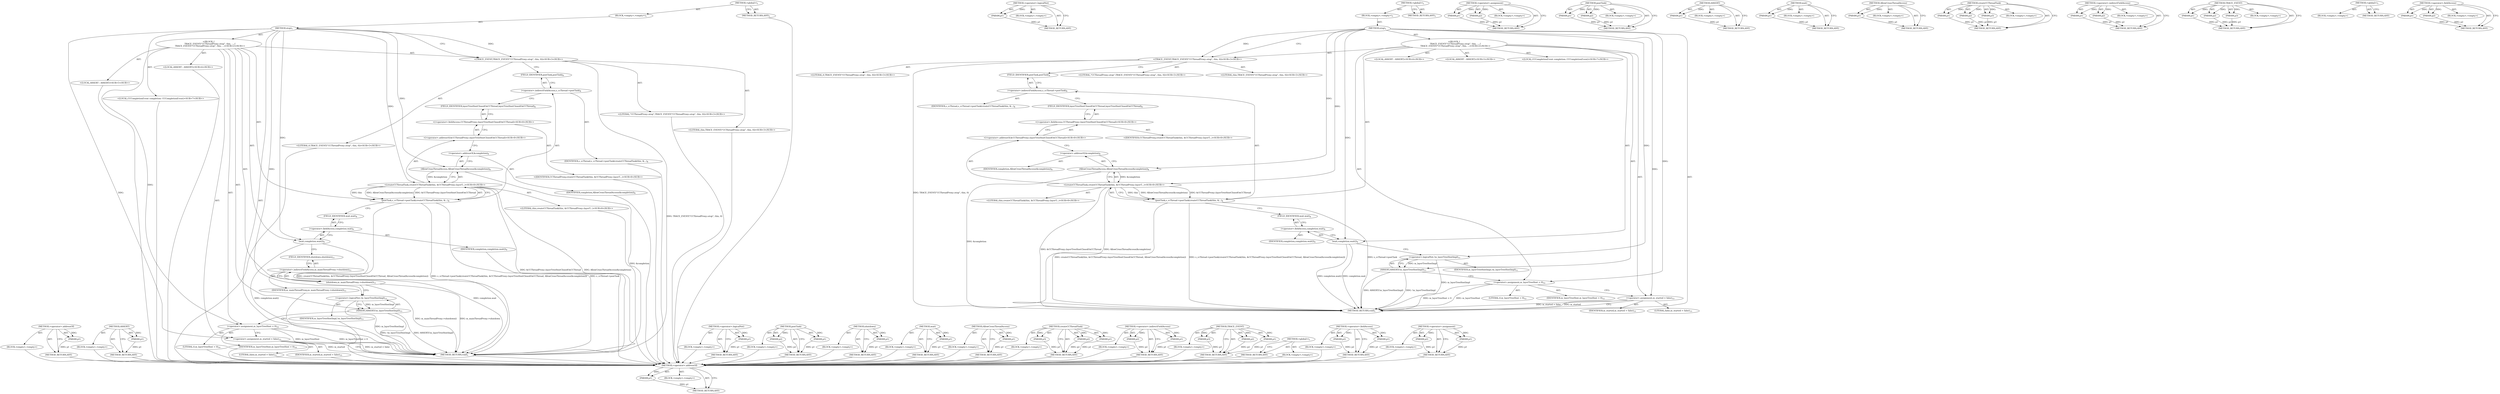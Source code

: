 digraph "&lt;operator&gt;.assignment" {
vulnerable_92 [label=<(METHOD,&lt;operator&gt;.addressOf)>];
vulnerable_93 [label=<(PARAM,p1)>];
vulnerable_94 [label=<(BLOCK,&lt;empty&gt;,&lt;empty&gt;)>];
vulnerable_95 [label=<(METHOD_RETURN,ANY)>];
vulnerable_113 [label=<(METHOD,&lt;operator&gt;.logicalNot)>];
vulnerable_114 [label=<(PARAM,p1)>];
vulnerable_115 [label=<(BLOCK,&lt;empty&gt;,&lt;empty&gt;)>];
vulnerable_116 [label=<(METHOD_RETURN,ANY)>];
vulnerable_6 [label=<(METHOD,&lt;global&gt;)<SUB>1</SUB>>];
vulnerable_7 [label=<(BLOCK,&lt;empty&gt;,&lt;empty&gt;)<SUB>1</SUB>>];
vulnerable_8 [label=<(METHOD,stop)<SUB>1</SUB>>];
vulnerable_9 [label="<(BLOCK,{
    TRACE_EVENT(&quot;CCThreadProxy::stop&quot;, this, ...,{
    TRACE_EVENT(&quot;CCThreadProxy::stop&quot;, this, ...)<SUB>2</SUB>>"];
vulnerable_10 [label="<(TRACE_EVENT,TRACE_EVENT(&quot;CCThreadProxy::stop&quot;, this, 0))<SUB>3</SUB>>"];
vulnerable_11 [label="<(LITERAL,&quot;CCThreadProxy::stop&quot;,TRACE_EVENT(&quot;CCThreadProxy::stop&quot;, this, 0))<SUB>3</SUB>>"];
vulnerable_12 [label="<(LITERAL,this,TRACE_EVENT(&quot;CCThreadProxy::stop&quot;, this, 0))<SUB>3</SUB>>"];
vulnerable_13 [label="<(LITERAL,0,TRACE_EVENT(&quot;CCThreadProxy::stop&quot;, this, 0))<SUB>3</SUB>>"];
vulnerable_14 [label="<(LOCAL,ASSERT : ASSERT)<SUB>4</SUB>>"];
vulnerable_15 [label="<(LOCAL,ASSERT : ASSERT)<SUB>5</SUB>>"];
vulnerable_16 [label="<(LOCAL,CCCompletionEvent completion: CCCompletionEvent)<SUB>7</SUB>>"];
vulnerable_17 [label=<(postTask,s_ccThread-&gt;postTask(createCCThreadTask(this, &amp;...)<SUB>8</SUB>>];
vulnerable_18 [label=<(&lt;operator&gt;.indirectFieldAccess,s_ccThread-&gt;postTask)<SUB>8</SUB>>];
vulnerable_19 [label=<(IDENTIFIER,s_ccThread,s_ccThread-&gt;postTask(createCCThreadTask(this, &amp;...)<SUB>8</SUB>>];
vulnerable_20 [label=<(FIELD_IDENTIFIER,postTask,postTask)<SUB>8</SUB>>];
vulnerable_21 [label="<(createCCThreadTask,createCCThreadTask(this, &amp;CCThreadProxy::layerT...)<SUB>8</SUB>>"];
vulnerable_22 [label="<(LITERAL,this,createCCThreadTask(this, &amp;CCThreadProxy::layerT...)<SUB>8</SUB>>"];
vulnerable_23 [label="<(&lt;operator&gt;.addressOf,&amp;CCThreadProxy::layerTreeHostClosedOnCCThread)<SUB>8</SUB>>"];
vulnerable_24 [label="<(&lt;operator&gt;.fieldAccess,CCThreadProxy::layerTreeHostClosedOnCCThread)<SUB>8</SUB>>"];
vulnerable_25 [label="<(IDENTIFIER,CCThreadProxy,createCCThreadTask(this, &amp;CCThreadProxy::layerT...)<SUB>8</SUB>>"];
vulnerable_26 [label=<(FIELD_IDENTIFIER,layerTreeHostClosedOnCCThread,layerTreeHostClosedOnCCThread)<SUB>8</SUB>>];
vulnerable_27 [label=<(AllowCrossThreadAccess,AllowCrossThreadAccess(&amp;completion))<SUB>8</SUB>>];
vulnerable_28 [label=<(&lt;operator&gt;.addressOf,&amp;completion)<SUB>8</SUB>>];
vulnerable_29 [label=<(IDENTIFIER,completion,AllowCrossThreadAccess(&amp;completion))<SUB>8</SUB>>];
vulnerable_30 [label=<(wait,completion.wait())<SUB>9</SUB>>];
vulnerable_31 [label=<(&lt;operator&gt;.fieldAccess,completion.wait)<SUB>9</SUB>>];
vulnerable_32 [label=<(IDENTIFIER,completion,completion.wait())<SUB>9</SUB>>];
vulnerable_33 [label=<(FIELD_IDENTIFIER,wait,wait)<SUB>9</SUB>>];
vulnerable_34 [label=<(ASSERT,ASSERT(!m_layerTreeHostImpl))<SUB>11</SUB>>];
vulnerable_35 [label=<(&lt;operator&gt;.logicalNot,!m_layerTreeHostImpl)<SUB>11</SUB>>];
vulnerable_36 [label=<(IDENTIFIER,m_layerTreeHostImpl,!m_layerTreeHostImpl)<SUB>11</SUB>>];
vulnerable_37 [label=<(&lt;operator&gt;.assignment,m_layerTreeHost = 0)<SUB>12</SUB>>];
vulnerable_38 [label=<(IDENTIFIER,m_layerTreeHost,m_layerTreeHost = 0)<SUB>12</SUB>>];
vulnerable_39 [label=<(LITERAL,0,m_layerTreeHost = 0)<SUB>12</SUB>>];
vulnerable_40 [label=<(&lt;operator&gt;.assignment,m_started = false)<SUB>13</SUB>>];
vulnerable_41 [label=<(IDENTIFIER,m_started,m_started = false)<SUB>13</SUB>>];
vulnerable_42 [label=<(LITERAL,false,m_started = false)<SUB>13</SUB>>];
vulnerable_43 [label=<(METHOD_RETURN,void)<SUB>1</SUB>>];
vulnerable_45 [label=<(METHOD_RETURN,ANY)<SUB>1</SUB>>];
vulnerable_117 [label=<(METHOD,&lt;operator&gt;.assignment)>];
vulnerable_118 [label=<(PARAM,p1)>];
vulnerable_119 [label=<(PARAM,p2)>];
vulnerable_120 [label=<(BLOCK,&lt;empty&gt;,&lt;empty&gt;)>];
vulnerable_121 [label=<(METHOD_RETURN,ANY)>];
vulnerable_76 [label=<(METHOD,postTask)>];
vulnerable_77 [label=<(PARAM,p1)>];
vulnerable_78 [label=<(PARAM,p2)>];
vulnerable_79 [label=<(BLOCK,&lt;empty&gt;,&lt;empty&gt;)>];
vulnerable_80 [label=<(METHOD_RETURN,ANY)>];
vulnerable_109 [label=<(METHOD,ASSERT)>];
vulnerable_110 [label=<(PARAM,p1)>];
vulnerable_111 [label=<(BLOCK,&lt;empty&gt;,&lt;empty&gt;)>];
vulnerable_112 [label=<(METHOD_RETURN,ANY)>];
vulnerable_105 [label=<(METHOD,wait)>];
vulnerable_106 [label=<(PARAM,p1)>];
vulnerable_107 [label=<(BLOCK,&lt;empty&gt;,&lt;empty&gt;)>];
vulnerable_108 [label=<(METHOD_RETURN,ANY)>];
vulnerable_101 [label=<(METHOD,AllowCrossThreadAccess)>];
vulnerable_102 [label=<(PARAM,p1)>];
vulnerable_103 [label=<(BLOCK,&lt;empty&gt;,&lt;empty&gt;)>];
vulnerable_104 [label=<(METHOD_RETURN,ANY)>];
vulnerable_86 [label=<(METHOD,createCCThreadTask)>];
vulnerable_87 [label=<(PARAM,p1)>];
vulnerable_88 [label=<(PARAM,p2)>];
vulnerable_89 [label=<(PARAM,p3)>];
vulnerable_90 [label=<(BLOCK,&lt;empty&gt;,&lt;empty&gt;)>];
vulnerable_91 [label=<(METHOD_RETURN,ANY)>];
vulnerable_81 [label=<(METHOD,&lt;operator&gt;.indirectFieldAccess)>];
vulnerable_82 [label=<(PARAM,p1)>];
vulnerable_83 [label=<(PARAM,p2)>];
vulnerable_84 [label=<(BLOCK,&lt;empty&gt;,&lt;empty&gt;)>];
vulnerable_85 [label=<(METHOD_RETURN,ANY)>];
vulnerable_70 [label=<(METHOD,TRACE_EVENT)>];
vulnerable_71 [label=<(PARAM,p1)>];
vulnerable_72 [label=<(PARAM,p2)>];
vulnerable_73 [label=<(PARAM,p3)>];
vulnerable_74 [label=<(BLOCK,&lt;empty&gt;,&lt;empty&gt;)>];
vulnerable_75 [label=<(METHOD_RETURN,ANY)>];
vulnerable_64 [label=<(METHOD,&lt;global&gt;)<SUB>1</SUB>>];
vulnerable_65 [label=<(BLOCK,&lt;empty&gt;,&lt;empty&gt;)>];
vulnerable_66 [label=<(METHOD_RETURN,ANY)>];
vulnerable_96 [label=<(METHOD,&lt;operator&gt;.fieldAccess)>];
vulnerable_97 [label=<(PARAM,p1)>];
vulnerable_98 [label=<(PARAM,p2)>];
vulnerable_99 [label=<(BLOCK,&lt;empty&gt;,&lt;empty&gt;)>];
vulnerable_100 [label=<(METHOD_RETURN,ANY)>];
fixed_96 [label=<(METHOD,&lt;operator&gt;.addressOf)>];
fixed_97 [label=<(PARAM,p1)>];
fixed_98 [label=<(BLOCK,&lt;empty&gt;,&lt;empty&gt;)>];
fixed_99 [label=<(METHOD_RETURN,ANY)>];
fixed_117 [label=<(METHOD,ASSERT)>];
fixed_118 [label=<(PARAM,p1)>];
fixed_119 [label=<(BLOCK,&lt;empty&gt;,&lt;empty&gt;)>];
fixed_120 [label=<(METHOD_RETURN,ANY)>];
fixed_6 [label=<(METHOD,&lt;global&gt;)<SUB>1</SUB>>];
fixed_7 [label=<(BLOCK,&lt;empty&gt;,&lt;empty&gt;)<SUB>1</SUB>>];
fixed_8 [label=<(METHOD,stop)<SUB>1</SUB>>];
fixed_9 [label="<(BLOCK,{
    TRACE_EVENT(&quot;CCThreadProxy::stop&quot;, this, ...,{
    TRACE_EVENT(&quot;CCThreadProxy::stop&quot;, this, ...)<SUB>2</SUB>>"];
fixed_10 [label="<(TRACE_EVENT,TRACE_EVENT(&quot;CCThreadProxy::stop&quot;, this, 0))<SUB>3</SUB>>"];
fixed_11 [label="<(LITERAL,&quot;CCThreadProxy::stop&quot;,TRACE_EVENT(&quot;CCThreadProxy::stop&quot;, this, 0))<SUB>3</SUB>>"];
fixed_12 [label="<(LITERAL,this,TRACE_EVENT(&quot;CCThreadProxy::stop&quot;, this, 0))<SUB>3</SUB>>"];
fixed_13 [label="<(LITERAL,0,TRACE_EVENT(&quot;CCThreadProxy::stop&quot;, this, 0))<SUB>3</SUB>>"];
fixed_14 [label="<(LOCAL,ASSERT : ASSERT)<SUB>4</SUB>>"];
fixed_15 [label="<(LOCAL,ASSERT : ASSERT)<SUB>5</SUB>>"];
fixed_16 [label="<(LOCAL,CCCompletionEvent completion: CCCompletionEvent)<SUB>7</SUB>>"];
fixed_17 [label=<(postTask,s_ccThread-&gt;postTask(createCCThreadTask(this, &amp;...)<SUB>8</SUB>>];
fixed_18 [label=<(&lt;operator&gt;.indirectFieldAccess,s_ccThread-&gt;postTask)<SUB>8</SUB>>];
fixed_19 [label=<(IDENTIFIER,s_ccThread,s_ccThread-&gt;postTask(createCCThreadTask(this, &amp;...)<SUB>8</SUB>>];
fixed_20 [label=<(FIELD_IDENTIFIER,postTask,postTask)<SUB>8</SUB>>];
fixed_21 [label="<(createCCThreadTask,createCCThreadTask(this, &amp;CCThreadProxy::layerT...)<SUB>8</SUB>>"];
fixed_22 [label="<(LITERAL,this,createCCThreadTask(this, &amp;CCThreadProxy::layerT...)<SUB>8</SUB>>"];
fixed_23 [label="<(&lt;operator&gt;.addressOf,&amp;CCThreadProxy::layerTreeHostClosedOnCCThread)<SUB>8</SUB>>"];
fixed_24 [label="<(&lt;operator&gt;.fieldAccess,CCThreadProxy::layerTreeHostClosedOnCCThread)<SUB>8</SUB>>"];
fixed_25 [label="<(IDENTIFIER,CCThreadProxy,createCCThreadTask(this, &amp;CCThreadProxy::layerT...)<SUB>8</SUB>>"];
fixed_26 [label=<(FIELD_IDENTIFIER,layerTreeHostClosedOnCCThread,layerTreeHostClosedOnCCThread)<SUB>8</SUB>>];
fixed_27 [label=<(AllowCrossThreadAccess,AllowCrossThreadAccess(&amp;completion))<SUB>8</SUB>>];
fixed_28 [label=<(&lt;operator&gt;.addressOf,&amp;completion)<SUB>8</SUB>>];
fixed_29 [label=<(IDENTIFIER,completion,AllowCrossThreadAccess(&amp;completion))<SUB>8</SUB>>];
fixed_30 [label=<(wait,completion.wait())<SUB>9</SUB>>];
fixed_31 [label=<(&lt;operator&gt;.fieldAccess,completion.wait)<SUB>9</SUB>>];
fixed_32 [label=<(IDENTIFIER,completion,completion.wait())<SUB>9</SUB>>];
fixed_33 [label=<(FIELD_IDENTIFIER,wait,wait)<SUB>9</SUB>>];
fixed_34 [label=<(shutdown,m_mainThreadProxy-&gt;shutdown())<SUB>11</SUB>>];
fixed_35 [label=<(&lt;operator&gt;.indirectFieldAccess,m_mainThreadProxy-&gt;shutdown)<SUB>11</SUB>>];
fixed_36 [label=<(IDENTIFIER,m_mainThreadProxy,m_mainThreadProxy-&gt;shutdown())<SUB>11</SUB>>];
fixed_37 [label=<(FIELD_IDENTIFIER,shutdown,shutdown)<SUB>11</SUB>>];
fixed_38 [label=<(ASSERT,ASSERT(!m_layerTreeHostImpl))<SUB>13</SUB>>];
fixed_39 [label=<(&lt;operator&gt;.logicalNot,!m_layerTreeHostImpl)<SUB>13</SUB>>];
fixed_40 [label=<(IDENTIFIER,m_layerTreeHostImpl,!m_layerTreeHostImpl)<SUB>13</SUB>>];
fixed_41 [label=<(&lt;operator&gt;.assignment,m_layerTreeHost = 0)<SUB>14</SUB>>];
fixed_42 [label=<(IDENTIFIER,m_layerTreeHost,m_layerTreeHost = 0)<SUB>14</SUB>>];
fixed_43 [label=<(LITERAL,0,m_layerTreeHost = 0)<SUB>14</SUB>>];
fixed_44 [label=<(&lt;operator&gt;.assignment,m_started = false)<SUB>15</SUB>>];
fixed_45 [label=<(IDENTIFIER,m_started,m_started = false)<SUB>15</SUB>>];
fixed_46 [label=<(LITERAL,false,m_started = false)<SUB>15</SUB>>];
fixed_47 [label=<(METHOD_RETURN,void)<SUB>1</SUB>>];
fixed_49 [label=<(METHOD_RETURN,ANY)<SUB>1</SUB>>];
fixed_121 [label=<(METHOD,&lt;operator&gt;.logicalNot)>];
fixed_122 [label=<(PARAM,p1)>];
fixed_123 [label=<(BLOCK,&lt;empty&gt;,&lt;empty&gt;)>];
fixed_124 [label=<(METHOD_RETURN,ANY)>];
fixed_80 [label=<(METHOD,postTask)>];
fixed_81 [label=<(PARAM,p1)>];
fixed_82 [label=<(PARAM,p2)>];
fixed_83 [label=<(BLOCK,&lt;empty&gt;,&lt;empty&gt;)>];
fixed_84 [label=<(METHOD_RETURN,ANY)>];
fixed_113 [label=<(METHOD,shutdown)>];
fixed_114 [label=<(PARAM,p1)>];
fixed_115 [label=<(BLOCK,&lt;empty&gt;,&lt;empty&gt;)>];
fixed_116 [label=<(METHOD_RETURN,ANY)>];
fixed_109 [label=<(METHOD,wait)>];
fixed_110 [label=<(PARAM,p1)>];
fixed_111 [label=<(BLOCK,&lt;empty&gt;,&lt;empty&gt;)>];
fixed_112 [label=<(METHOD_RETURN,ANY)>];
fixed_105 [label=<(METHOD,AllowCrossThreadAccess)>];
fixed_106 [label=<(PARAM,p1)>];
fixed_107 [label=<(BLOCK,&lt;empty&gt;,&lt;empty&gt;)>];
fixed_108 [label=<(METHOD_RETURN,ANY)>];
fixed_90 [label=<(METHOD,createCCThreadTask)>];
fixed_91 [label=<(PARAM,p1)>];
fixed_92 [label=<(PARAM,p2)>];
fixed_93 [label=<(PARAM,p3)>];
fixed_94 [label=<(BLOCK,&lt;empty&gt;,&lt;empty&gt;)>];
fixed_95 [label=<(METHOD_RETURN,ANY)>];
fixed_85 [label=<(METHOD,&lt;operator&gt;.indirectFieldAccess)>];
fixed_86 [label=<(PARAM,p1)>];
fixed_87 [label=<(PARAM,p2)>];
fixed_88 [label=<(BLOCK,&lt;empty&gt;,&lt;empty&gt;)>];
fixed_89 [label=<(METHOD_RETURN,ANY)>];
fixed_74 [label=<(METHOD,TRACE_EVENT)>];
fixed_75 [label=<(PARAM,p1)>];
fixed_76 [label=<(PARAM,p2)>];
fixed_77 [label=<(PARAM,p3)>];
fixed_78 [label=<(BLOCK,&lt;empty&gt;,&lt;empty&gt;)>];
fixed_79 [label=<(METHOD_RETURN,ANY)>];
fixed_68 [label=<(METHOD,&lt;global&gt;)<SUB>1</SUB>>];
fixed_69 [label=<(BLOCK,&lt;empty&gt;,&lt;empty&gt;)>];
fixed_70 [label=<(METHOD_RETURN,ANY)>];
fixed_100 [label=<(METHOD,&lt;operator&gt;.fieldAccess)>];
fixed_101 [label=<(PARAM,p1)>];
fixed_102 [label=<(PARAM,p2)>];
fixed_103 [label=<(BLOCK,&lt;empty&gt;,&lt;empty&gt;)>];
fixed_104 [label=<(METHOD_RETURN,ANY)>];
fixed_125 [label=<(METHOD,&lt;operator&gt;.assignment)>];
fixed_126 [label=<(PARAM,p1)>];
fixed_127 [label=<(PARAM,p2)>];
fixed_128 [label=<(BLOCK,&lt;empty&gt;,&lt;empty&gt;)>];
fixed_129 [label=<(METHOD_RETURN,ANY)>];
vulnerable_92 -> vulnerable_93  [key=0, label="AST: "];
vulnerable_92 -> vulnerable_93  [key=1, label="DDG: "];
vulnerable_92 -> vulnerable_94  [key=0, label="AST: "];
vulnerable_92 -> vulnerable_95  [key=0, label="AST: "];
vulnerable_92 -> vulnerable_95  [key=1, label="CFG: "];
vulnerable_93 -> vulnerable_95  [key=0, label="DDG: p1"];
vulnerable_113 -> vulnerable_114  [key=0, label="AST: "];
vulnerable_113 -> vulnerable_114  [key=1, label="DDG: "];
vulnerable_113 -> vulnerable_115  [key=0, label="AST: "];
vulnerable_113 -> vulnerable_116  [key=0, label="AST: "];
vulnerable_113 -> vulnerable_116  [key=1, label="CFG: "];
vulnerable_114 -> vulnerable_116  [key=0, label="DDG: p1"];
vulnerable_6 -> vulnerable_7  [key=0, label="AST: "];
vulnerable_6 -> vulnerable_45  [key=0, label="AST: "];
vulnerable_6 -> vulnerable_45  [key=1, label="CFG: "];
vulnerable_7 -> vulnerable_8  [key=0, label="AST: "];
vulnerable_8 -> vulnerable_9  [key=0, label="AST: "];
vulnerable_8 -> vulnerable_43  [key=0, label="AST: "];
vulnerable_8 -> vulnerable_10  [key=0, label="CFG: "];
vulnerable_8 -> vulnerable_10  [key=1, label="DDG: "];
vulnerable_8 -> vulnerable_37  [key=0, label="DDG: "];
vulnerable_8 -> vulnerable_40  [key=0, label="DDG: "];
vulnerable_8 -> vulnerable_30  [key=0, label="DDG: "];
vulnerable_8 -> vulnerable_21  [key=0, label="DDG: "];
vulnerable_8 -> vulnerable_35  [key=0, label="DDG: "];
vulnerable_8 -> vulnerable_27  [key=0, label="DDG: "];
vulnerable_9 -> vulnerable_10  [key=0, label="AST: "];
vulnerable_9 -> vulnerable_14  [key=0, label="AST: "];
vulnerable_9 -> vulnerable_15  [key=0, label="AST: "];
vulnerable_9 -> vulnerable_16  [key=0, label="AST: "];
vulnerable_9 -> vulnerable_17  [key=0, label="AST: "];
vulnerable_9 -> vulnerable_30  [key=0, label="AST: "];
vulnerable_9 -> vulnerable_34  [key=0, label="AST: "];
vulnerable_9 -> vulnerable_37  [key=0, label="AST: "];
vulnerable_9 -> vulnerable_40  [key=0, label="AST: "];
vulnerable_10 -> vulnerable_11  [key=0, label="AST: "];
vulnerable_10 -> vulnerable_12  [key=0, label="AST: "];
vulnerable_10 -> vulnerable_13  [key=0, label="AST: "];
vulnerable_10 -> vulnerable_20  [key=0, label="CFG: "];
vulnerable_10 -> vulnerable_43  [key=0, label="DDG: TRACE_EVENT(&quot;CCThreadProxy::stop&quot;, this, 0)"];
vulnerable_17 -> vulnerable_18  [key=0, label="AST: "];
vulnerable_17 -> vulnerable_21  [key=0, label="AST: "];
vulnerable_17 -> vulnerable_33  [key=0, label="CFG: "];
vulnerable_17 -> vulnerable_43  [key=0, label="DDG: s_ccThread-&gt;postTask"];
vulnerable_17 -> vulnerable_43  [key=1, label="DDG: createCCThreadTask(this, &amp;CCThreadProxy::layerTreeHostClosedOnCCThread, AllowCrossThreadAccess(&amp;completion))"];
vulnerable_17 -> vulnerable_43  [key=2, label="DDG: s_ccThread-&gt;postTask(createCCThreadTask(this, &amp;CCThreadProxy::layerTreeHostClosedOnCCThread, AllowCrossThreadAccess(&amp;completion)))"];
vulnerable_18 -> vulnerable_19  [key=0, label="AST: "];
vulnerable_18 -> vulnerable_20  [key=0, label="AST: "];
vulnerable_18 -> vulnerable_26  [key=0, label="CFG: "];
vulnerable_20 -> vulnerable_18  [key=0, label="CFG: "];
vulnerable_21 -> vulnerable_22  [key=0, label="AST: "];
vulnerable_21 -> vulnerable_23  [key=0, label="AST: "];
vulnerable_21 -> vulnerable_27  [key=0, label="AST: "];
vulnerable_21 -> vulnerable_17  [key=0, label="CFG: "];
vulnerable_21 -> vulnerable_17  [key=1, label="DDG: this"];
vulnerable_21 -> vulnerable_17  [key=2, label="DDG: &amp;CCThreadProxy::layerTreeHostClosedOnCCThread"];
vulnerable_21 -> vulnerable_17  [key=3, label="DDG: AllowCrossThreadAccess(&amp;completion)"];
vulnerable_21 -> vulnerable_43  [key=0, label="DDG: &amp;CCThreadProxy::layerTreeHostClosedOnCCThread"];
vulnerable_21 -> vulnerable_43  [key=1, label="DDG: AllowCrossThreadAccess(&amp;completion)"];
vulnerable_23 -> vulnerable_24  [key=0, label="AST: "];
vulnerable_23 -> vulnerable_28  [key=0, label="CFG: "];
vulnerable_24 -> vulnerable_25  [key=0, label="AST: "];
vulnerable_24 -> vulnerable_26  [key=0, label="AST: "];
vulnerable_24 -> vulnerable_23  [key=0, label="CFG: "];
vulnerable_26 -> vulnerable_24  [key=0, label="CFG: "];
vulnerable_27 -> vulnerable_28  [key=0, label="AST: "];
vulnerable_27 -> vulnerable_21  [key=0, label="CFG: "];
vulnerable_27 -> vulnerable_21  [key=1, label="DDG: &amp;completion"];
vulnerable_27 -> vulnerable_43  [key=0, label="DDG: &amp;completion"];
vulnerable_28 -> vulnerable_29  [key=0, label="AST: "];
vulnerable_28 -> vulnerable_27  [key=0, label="CFG: "];
vulnerable_30 -> vulnerable_31  [key=0, label="AST: "];
vulnerable_30 -> vulnerable_35  [key=0, label="CFG: "];
vulnerable_30 -> vulnerable_43  [key=0, label="DDG: completion.wait"];
vulnerable_30 -> vulnerable_43  [key=1, label="DDG: completion.wait()"];
vulnerable_31 -> vulnerable_32  [key=0, label="AST: "];
vulnerable_31 -> vulnerable_33  [key=0, label="AST: "];
vulnerable_31 -> vulnerable_30  [key=0, label="CFG: "];
vulnerable_33 -> vulnerable_31  [key=0, label="CFG: "];
vulnerable_34 -> vulnerable_35  [key=0, label="AST: "];
vulnerable_34 -> vulnerable_37  [key=0, label="CFG: "];
vulnerable_34 -> vulnerable_43  [key=0, label="DDG: !m_layerTreeHostImpl"];
vulnerable_34 -> vulnerable_43  [key=1, label="DDG: ASSERT(!m_layerTreeHostImpl)"];
vulnerable_35 -> vulnerable_36  [key=0, label="AST: "];
vulnerable_35 -> vulnerable_34  [key=0, label="CFG: "];
vulnerable_35 -> vulnerable_34  [key=1, label="DDG: m_layerTreeHostImpl"];
vulnerable_35 -> vulnerable_43  [key=0, label="DDG: m_layerTreeHostImpl"];
vulnerable_37 -> vulnerable_38  [key=0, label="AST: "];
vulnerable_37 -> vulnerable_39  [key=0, label="AST: "];
vulnerable_37 -> vulnerable_40  [key=0, label="CFG: "];
vulnerable_37 -> vulnerable_43  [key=0, label="DDG: m_layerTreeHost = 0"];
vulnerable_37 -> vulnerable_43  [key=1, label="DDG: m_layerTreeHost"];
vulnerable_40 -> vulnerable_41  [key=0, label="AST: "];
vulnerable_40 -> vulnerable_42  [key=0, label="AST: "];
vulnerable_40 -> vulnerable_43  [key=0, label="CFG: "];
vulnerable_40 -> vulnerable_43  [key=1, label="DDG: m_started = false"];
vulnerable_40 -> vulnerable_43  [key=2, label="DDG: m_started"];
vulnerable_117 -> vulnerable_118  [key=0, label="AST: "];
vulnerable_117 -> vulnerable_118  [key=1, label="DDG: "];
vulnerable_117 -> vulnerable_120  [key=0, label="AST: "];
vulnerable_117 -> vulnerable_119  [key=0, label="AST: "];
vulnerable_117 -> vulnerable_119  [key=1, label="DDG: "];
vulnerable_117 -> vulnerable_121  [key=0, label="AST: "];
vulnerable_117 -> vulnerable_121  [key=1, label="CFG: "];
vulnerable_118 -> vulnerable_121  [key=0, label="DDG: p1"];
vulnerable_119 -> vulnerable_121  [key=0, label="DDG: p2"];
vulnerable_76 -> vulnerable_77  [key=0, label="AST: "];
vulnerable_76 -> vulnerable_77  [key=1, label="DDG: "];
vulnerable_76 -> vulnerable_79  [key=0, label="AST: "];
vulnerable_76 -> vulnerable_78  [key=0, label="AST: "];
vulnerable_76 -> vulnerable_78  [key=1, label="DDG: "];
vulnerable_76 -> vulnerable_80  [key=0, label="AST: "];
vulnerable_76 -> vulnerable_80  [key=1, label="CFG: "];
vulnerable_77 -> vulnerable_80  [key=0, label="DDG: p1"];
vulnerable_78 -> vulnerable_80  [key=0, label="DDG: p2"];
vulnerable_109 -> vulnerable_110  [key=0, label="AST: "];
vulnerable_109 -> vulnerable_110  [key=1, label="DDG: "];
vulnerable_109 -> vulnerable_111  [key=0, label="AST: "];
vulnerable_109 -> vulnerable_112  [key=0, label="AST: "];
vulnerable_109 -> vulnerable_112  [key=1, label="CFG: "];
vulnerable_110 -> vulnerable_112  [key=0, label="DDG: p1"];
vulnerable_105 -> vulnerable_106  [key=0, label="AST: "];
vulnerable_105 -> vulnerable_106  [key=1, label="DDG: "];
vulnerable_105 -> vulnerable_107  [key=0, label="AST: "];
vulnerable_105 -> vulnerable_108  [key=0, label="AST: "];
vulnerable_105 -> vulnerable_108  [key=1, label="CFG: "];
vulnerable_106 -> vulnerable_108  [key=0, label="DDG: p1"];
vulnerable_101 -> vulnerable_102  [key=0, label="AST: "];
vulnerable_101 -> vulnerable_102  [key=1, label="DDG: "];
vulnerable_101 -> vulnerable_103  [key=0, label="AST: "];
vulnerable_101 -> vulnerable_104  [key=0, label="AST: "];
vulnerable_101 -> vulnerable_104  [key=1, label="CFG: "];
vulnerable_102 -> vulnerable_104  [key=0, label="DDG: p1"];
vulnerable_86 -> vulnerable_87  [key=0, label="AST: "];
vulnerable_86 -> vulnerable_87  [key=1, label="DDG: "];
vulnerable_86 -> vulnerable_90  [key=0, label="AST: "];
vulnerable_86 -> vulnerable_88  [key=0, label="AST: "];
vulnerable_86 -> vulnerable_88  [key=1, label="DDG: "];
vulnerable_86 -> vulnerable_91  [key=0, label="AST: "];
vulnerable_86 -> vulnerable_91  [key=1, label="CFG: "];
vulnerable_86 -> vulnerable_89  [key=0, label="AST: "];
vulnerable_86 -> vulnerable_89  [key=1, label="DDG: "];
vulnerable_87 -> vulnerable_91  [key=0, label="DDG: p1"];
vulnerable_88 -> vulnerable_91  [key=0, label="DDG: p2"];
vulnerable_89 -> vulnerable_91  [key=0, label="DDG: p3"];
vulnerable_81 -> vulnerable_82  [key=0, label="AST: "];
vulnerable_81 -> vulnerable_82  [key=1, label="DDG: "];
vulnerable_81 -> vulnerable_84  [key=0, label="AST: "];
vulnerable_81 -> vulnerable_83  [key=0, label="AST: "];
vulnerable_81 -> vulnerable_83  [key=1, label="DDG: "];
vulnerable_81 -> vulnerable_85  [key=0, label="AST: "];
vulnerable_81 -> vulnerable_85  [key=1, label="CFG: "];
vulnerable_82 -> vulnerable_85  [key=0, label="DDG: p1"];
vulnerable_83 -> vulnerable_85  [key=0, label="DDG: p2"];
vulnerable_70 -> vulnerable_71  [key=0, label="AST: "];
vulnerable_70 -> vulnerable_71  [key=1, label="DDG: "];
vulnerable_70 -> vulnerable_74  [key=0, label="AST: "];
vulnerable_70 -> vulnerable_72  [key=0, label="AST: "];
vulnerable_70 -> vulnerable_72  [key=1, label="DDG: "];
vulnerable_70 -> vulnerable_75  [key=0, label="AST: "];
vulnerable_70 -> vulnerable_75  [key=1, label="CFG: "];
vulnerable_70 -> vulnerable_73  [key=0, label="AST: "];
vulnerable_70 -> vulnerable_73  [key=1, label="DDG: "];
vulnerable_71 -> vulnerable_75  [key=0, label="DDG: p1"];
vulnerable_72 -> vulnerable_75  [key=0, label="DDG: p2"];
vulnerable_73 -> vulnerable_75  [key=0, label="DDG: p3"];
vulnerable_64 -> vulnerable_65  [key=0, label="AST: "];
vulnerable_64 -> vulnerable_66  [key=0, label="AST: "];
vulnerable_64 -> vulnerable_66  [key=1, label="CFG: "];
vulnerable_96 -> vulnerable_97  [key=0, label="AST: "];
vulnerable_96 -> vulnerable_97  [key=1, label="DDG: "];
vulnerable_96 -> vulnerable_99  [key=0, label="AST: "];
vulnerable_96 -> vulnerable_98  [key=0, label="AST: "];
vulnerable_96 -> vulnerable_98  [key=1, label="DDG: "];
vulnerable_96 -> vulnerable_100  [key=0, label="AST: "];
vulnerable_96 -> vulnerable_100  [key=1, label="CFG: "];
vulnerable_97 -> vulnerable_100  [key=0, label="DDG: p1"];
vulnerable_98 -> vulnerable_100  [key=0, label="DDG: p2"];
fixed_96 -> fixed_97  [key=0, label="AST: "];
fixed_96 -> fixed_97  [key=1, label="DDG: "];
fixed_96 -> fixed_98  [key=0, label="AST: "];
fixed_96 -> fixed_99  [key=0, label="AST: "];
fixed_96 -> fixed_99  [key=1, label="CFG: "];
fixed_97 -> fixed_99  [key=0, label="DDG: p1"];
fixed_98 -> vulnerable_92  [key=0];
fixed_99 -> vulnerable_92  [key=0];
fixed_117 -> fixed_118  [key=0, label="AST: "];
fixed_117 -> fixed_118  [key=1, label="DDG: "];
fixed_117 -> fixed_119  [key=0, label="AST: "];
fixed_117 -> fixed_120  [key=0, label="AST: "];
fixed_117 -> fixed_120  [key=1, label="CFG: "];
fixed_118 -> fixed_120  [key=0, label="DDG: p1"];
fixed_119 -> vulnerable_92  [key=0];
fixed_120 -> vulnerable_92  [key=0];
fixed_6 -> fixed_7  [key=0, label="AST: "];
fixed_6 -> fixed_49  [key=0, label="AST: "];
fixed_6 -> fixed_49  [key=1, label="CFG: "];
fixed_7 -> fixed_8  [key=0, label="AST: "];
fixed_8 -> fixed_9  [key=0, label="AST: "];
fixed_8 -> fixed_47  [key=0, label="AST: "];
fixed_8 -> fixed_10  [key=0, label="CFG: "];
fixed_8 -> fixed_10  [key=1, label="DDG: "];
fixed_8 -> fixed_41  [key=0, label="DDG: "];
fixed_8 -> fixed_44  [key=0, label="DDG: "];
fixed_8 -> fixed_30  [key=0, label="DDG: "];
fixed_8 -> fixed_21  [key=0, label="DDG: "];
fixed_8 -> fixed_39  [key=0, label="DDG: "];
fixed_8 -> fixed_27  [key=0, label="DDG: "];
fixed_9 -> fixed_10  [key=0, label="AST: "];
fixed_9 -> fixed_14  [key=0, label="AST: "];
fixed_9 -> fixed_15  [key=0, label="AST: "];
fixed_9 -> fixed_16  [key=0, label="AST: "];
fixed_9 -> fixed_17  [key=0, label="AST: "];
fixed_9 -> fixed_30  [key=0, label="AST: "];
fixed_9 -> fixed_34  [key=0, label="AST: "];
fixed_9 -> fixed_38  [key=0, label="AST: "];
fixed_9 -> fixed_41  [key=0, label="AST: "];
fixed_9 -> fixed_44  [key=0, label="AST: "];
fixed_10 -> fixed_11  [key=0, label="AST: "];
fixed_10 -> fixed_12  [key=0, label="AST: "];
fixed_10 -> fixed_13  [key=0, label="AST: "];
fixed_10 -> fixed_20  [key=0, label="CFG: "];
fixed_10 -> fixed_47  [key=0, label="DDG: TRACE_EVENT(&quot;CCThreadProxy::stop&quot;, this, 0)"];
fixed_11 -> vulnerable_92  [key=0];
fixed_12 -> vulnerable_92  [key=0];
fixed_13 -> vulnerable_92  [key=0];
fixed_14 -> vulnerable_92  [key=0];
fixed_15 -> vulnerable_92  [key=0];
fixed_16 -> vulnerable_92  [key=0];
fixed_17 -> fixed_18  [key=0, label="AST: "];
fixed_17 -> fixed_21  [key=0, label="AST: "];
fixed_17 -> fixed_33  [key=0, label="CFG: "];
fixed_17 -> fixed_47  [key=0, label="DDG: s_ccThread-&gt;postTask"];
fixed_17 -> fixed_47  [key=1, label="DDG: createCCThreadTask(this, &amp;CCThreadProxy::layerTreeHostClosedOnCCThread, AllowCrossThreadAccess(&amp;completion))"];
fixed_17 -> fixed_47  [key=2, label="DDG: s_ccThread-&gt;postTask(createCCThreadTask(this, &amp;CCThreadProxy::layerTreeHostClosedOnCCThread, AllowCrossThreadAccess(&amp;completion)))"];
fixed_18 -> fixed_19  [key=0, label="AST: "];
fixed_18 -> fixed_20  [key=0, label="AST: "];
fixed_18 -> fixed_26  [key=0, label="CFG: "];
fixed_19 -> vulnerable_92  [key=0];
fixed_20 -> fixed_18  [key=0, label="CFG: "];
fixed_21 -> fixed_22  [key=0, label="AST: "];
fixed_21 -> fixed_23  [key=0, label="AST: "];
fixed_21 -> fixed_27  [key=0, label="AST: "];
fixed_21 -> fixed_17  [key=0, label="CFG: "];
fixed_21 -> fixed_17  [key=1, label="DDG: this"];
fixed_21 -> fixed_17  [key=2, label="DDG: &amp;CCThreadProxy::layerTreeHostClosedOnCCThread"];
fixed_21 -> fixed_17  [key=3, label="DDG: AllowCrossThreadAccess(&amp;completion)"];
fixed_21 -> fixed_47  [key=0, label="DDG: &amp;CCThreadProxy::layerTreeHostClosedOnCCThread"];
fixed_21 -> fixed_47  [key=1, label="DDG: AllowCrossThreadAccess(&amp;completion)"];
fixed_22 -> vulnerable_92  [key=0];
fixed_23 -> fixed_24  [key=0, label="AST: "];
fixed_23 -> fixed_28  [key=0, label="CFG: "];
fixed_24 -> fixed_25  [key=0, label="AST: "];
fixed_24 -> fixed_26  [key=0, label="AST: "];
fixed_24 -> fixed_23  [key=0, label="CFG: "];
fixed_25 -> vulnerable_92  [key=0];
fixed_26 -> fixed_24  [key=0, label="CFG: "];
fixed_27 -> fixed_28  [key=0, label="AST: "];
fixed_27 -> fixed_21  [key=0, label="CFG: "];
fixed_27 -> fixed_21  [key=1, label="DDG: &amp;completion"];
fixed_27 -> fixed_47  [key=0, label="DDG: &amp;completion"];
fixed_28 -> fixed_29  [key=0, label="AST: "];
fixed_28 -> fixed_27  [key=0, label="CFG: "];
fixed_29 -> vulnerable_92  [key=0];
fixed_30 -> fixed_31  [key=0, label="AST: "];
fixed_30 -> fixed_37  [key=0, label="CFG: "];
fixed_30 -> fixed_47  [key=0, label="DDG: completion.wait"];
fixed_30 -> fixed_47  [key=1, label="DDG: completion.wait()"];
fixed_31 -> fixed_32  [key=0, label="AST: "];
fixed_31 -> fixed_33  [key=0, label="AST: "];
fixed_31 -> fixed_30  [key=0, label="CFG: "];
fixed_32 -> vulnerable_92  [key=0];
fixed_33 -> fixed_31  [key=0, label="CFG: "];
fixed_34 -> fixed_35  [key=0, label="AST: "];
fixed_34 -> fixed_39  [key=0, label="CFG: "];
fixed_34 -> fixed_47  [key=0, label="DDG: m_mainThreadProxy-&gt;shutdown"];
fixed_34 -> fixed_47  [key=1, label="DDG: m_mainThreadProxy-&gt;shutdown()"];
fixed_35 -> fixed_36  [key=0, label="AST: "];
fixed_35 -> fixed_37  [key=0, label="AST: "];
fixed_35 -> fixed_34  [key=0, label="CFG: "];
fixed_36 -> vulnerable_92  [key=0];
fixed_37 -> fixed_35  [key=0, label="CFG: "];
fixed_38 -> fixed_39  [key=0, label="AST: "];
fixed_38 -> fixed_41  [key=0, label="CFG: "];
fixed_38 -> fixed_47  [key=0, label="DDG: !m_layerTreeHostImpl"];
fixed_38 -> fixed_47  [key=1, label="DDG: ASSERT(!m_layerTreeHostImpl)"];
fixed_39 -> fixed_40  [key=0, label="AST: "];
fixed_39 -> fixed_38  [key=0, label="CFG: "];
fixed_39 -> fixed_38  [key=1, label="DDG: m_layerTreeHostImpl"];
fixed_39 -> fixed_47  [key=0, label="DDG: m_layerTreeHostImpl"];
fixed_40 -> vulnerable_92  [key=0];
fixed_41 -> fixed_42  [key=0, label="AST: "];
fixed_41 -> fixed_43  [key=0, label="AST: "];
fixed_41 -> fixed_44  [key=0, label="CFG: "];
fixed_41 -> fixed_47  [key=0, label="DDG: m_layerTreeHost = 0"];
fixed_41 -> fixed_47  [key=1, label="DDG: m_layerTreeHost"];
fixed_42 -> vulnerable_92  [key=0];
fixed_43 -> vulnerable_92  [key=0];
fixed_44 -> fixed_45  [key=0, label="AST: "];
fixed_44 -> fixed_46  [key=0, label="AST: "];
fixed_44 -> fixed_47  [key=0, label="CFG: "];
fixed_44 -> fixed_47  [key=1, label="DDG: m_started = false"];
fixed_44 -> fixed_47  [key=2, label="DDG: m_started"];
fixed_45 -> vulnerable_92  [key=0];
fixed_46 -> vulnerable_92  [key=0];
fixed_47 -> vulnerable_92  [key=0];
fixed_49 -> vulnerable_92  [key=0];
fixed_121 -> fixed_122  [key=0, label="AST: "];
fixed_121 -> fixed_122  [key=1, label="DDG: "];
fixed_121 -> fixed_123  [key=0, label="AST: "];
fixed_121 -> fixed_124  [key=0, label="AST: "];
fixed_121 -> fixed_124  [key=1, label="CFG: "];
fixed_122 -> fixed_124  [key=0, label="DDG: p1"];
fixed_123 -> vulnerable_92  [key=0];
fixed_124 -> vulnerable_92  [key=0];
fixed_80 -> fixed_81  [key=0, label="AST: "];
fixed_80 -> fixed_81  [key=1, label="DDG: "];
fixed_80 -> fixed_83  [key=0, label="AST: "];
fixed_80 -> fixed_82  [key=0, label="AST: "];
fixed_80 -> fixed_82  [key=1, label="DDG: "];
fixed_80 -> fixed_84  [key=0, label="AST: "];
fixed_80 -> fixed_84  [key=1, label="CFG: "];
fixed_81 -> fixed_84  [key=0, label="DDG: p1"];
fixed_82 -> fixed_84  [key=0, label="DDG: p2"];
fixed_83 -> vulnerable_92  [key=0];
fixed_84 -> vulnerable_92  [key=0];
fixed_113 -> fixed_114  [key=0, label="AST: "];
fixed_113 -> fixed_114  [key=1, label="DDG: "];
fixed_113 -> fixed_115  [key=0, label="AST: "];
fixed_113 -> fixed_116  [key=0, label="AST: "];
fixed_113 -> fixed_116  [key=1, label="CFG: "];
fixed_114 -> fixed_116  [key=0, label="DDG: p1"];
fixed_115 -> vulnerable_92  [key=0];
fixed_116 -> vulnerable_92  [key=0];
fixed_109 -> fixed_110  [key=0, label="AST: "];
fixed_109 -> fixed_110  [key=1, label="DDG: "];
fixed_109 -> fixed_111  [key=0, label="AST: "];
fixed_109 -> fixed_112  [key=0, label="AST: "];
fixed_109 -> fixed_112  [key=1, label="CFG: "];
fixed_110 -> fixed_112  [key=0, label="DDG: p1"];
fixed_111 -> vulnerable_92  [key=0];
fixed_112 -> vulnerable_92  [key=0];
fixed_105 -> fixed_106  [key=0, label="AST: "];
fixed_105 -> fixed_106  [key=1, label="DDG: "];
fixed_105 -> fixed_107  [key=0, label="AST: "];
fixed_105 -> fixed_108  [key=0, label="AST: "];
fixed_105 -> fixed_108  [key=1, label="CFG: "];
fixed_106 -> fixed_108  [key=0, label="DDG: p1"];
fixed_107 -> vulnerable_92  [key=0];
fixed_108 -> vulnerable_92  [key=0];
fixed_90 -> fixed_91  [key=0, label="AST: "];
fixed_90 -> fixed_91  [key=1, label="DDG: "];
fixed_90 -> fixed_94  [key=0, label="AST: "];
fixed_90 -> fixed_92  [key=0, label="AST: "];
fixed_90 -> fixed_92  [key=1, label="DDG: "];
fixed_90 -> fixed_95  [key=0, label="AST: "];
fixed_90 -> fixed_95  [key=1, label="CFG: "];
fixed_90 -> fixed_93  [key=0, label="AST: "];
fixed_90 -> fixed_93  [key=1, label="DDG: "];
fixed_91 -> fixed_95  [key=0, label="DDG: p1"];
fixed_92 -> fixed_95  [key=0, label="DDG: p2"];
fixed_93 -> fixed_95  [key=0, label="DDG: p3"];
fixed_94 -> vulnerable_92  [key=0];
fixed_95 -> vulnerable_92  [key=0];
fixed_85 -> fixed_86  [key=0, label="AST: "];
fixed_85 -> fixed_86  [key=1, label="DDG: "];
fixed_85 -> fixed_88  [key=0, label="AST: "];
fixed_85 -> fixed_87  [key=0, label="AST: "];
fixed_85 -> fixed_87  [key=1, label="DDG: "];
fixed_85 -> fixed_89  [key=0, label="AST: "];
fixed_85 -> fixed_89  [key=1, label="CFG: "];
fixed_86 -> fixed_89  [key=0, label="DDG: p1"];
fixed_87 -> fixed_89  [key=0, label="DDG: p2"];
fixed_88 -> vulnerable_92  [key=0];
fixed_89 -> vulnerable_92  [key=0];
fixed_74 -> fixed_75  [key=0, label="AST: "];
fixed_74 -> fixed_75  [key=1, label="DDG: "];
fixed_74 -> fixed_78  [key=0, label="AST: "];
fixed_74 -> fixed_76  [key=0, label="AST: "];
fixed_74 -> fixed_76  [key=1, label="DDG: "];
fixed_74 -> fixed_79  [key=0, label="AST: "];
fixed_74 -> fixed_79  [key=1, label="CFG: "];
fixed_74 -> fixed_77  [key=0, label="AST: "];
fixed_74 -> fixed_77  [key=1, label="DDG: "];
fixed_75 -> fixed_79  [key=0, label="DDG: p1"];
fixed_76 -> fixed_79  [key=0, label="DDG: p2"];
fixed_77 -> fixed_79  [key=0, label="DDG: p3"];
fixed_78 -> vulnerable_92  [key=0];
fixed_79 -> vulnerable_92  [key=0];
fixed_68 -> fixed_69  [key=0, label="AST: "];
fixed_68 -> fixed_70  [key=0, label="AST: "];
fixed_68 -> fixed_70  [key=1, label="CFG: "];
fixed_69 -> vulnerable_92  [key=0];
fixed_70 -> vulnerable_92  [key=0];
fixed_100 -> fixed_101  [key=0, label="AST: "];
fixed_100 -> fixed_101  [key=1, label="DDG: "];
fixed_100 -> fixed_103  [key=0, label="AST: "];
fixed_100 -> fixed_102  [key=0, label="AST: "];
fixed_100 -> fixed_102  [key=1, label="DDG: "];
fixed_100 -> fixed_104  [key=0, label="AST: "];
fixed_100 -> fixed_104  [key=1, label="CFG: "];
fixed_101 -> fixed_104  [key=0, label="DDG: p1"];
fixed_102 -> fixed_104  [key=0, label="DDG: p2"];
fixed_103 -> vulnerable_92  [key=0];
fixed_104 -> vulnerable_92  [key=0];
fixed_125 -> fixed_126  [key=0, label="AST: "];
fixed_125 -> fixed_126  [key=1, label="DDG: "];
fixed_125 -> fixed_128  [key=0, label="AST: "];
fixed_125 -> fixed_127  [key=0, label="AST: "];
fixed_125 -> fixed_127  [key=1, label="DDG: "];
fixed_125 -> fixed_129  [key=0, label="AST: "];
fixed_125 -> fixed_129  [key=1, label="CFG: "];
fixed_126 -> fixed_129  [key=0, label="DDG: p1"];
fixed_127 -> fixed_129  [key=0, label="DDG: p2"];
fixed_128 -> vulnerable_92  [key=0];
fixed_129 -> vulnerable_92  [key=0];
}
